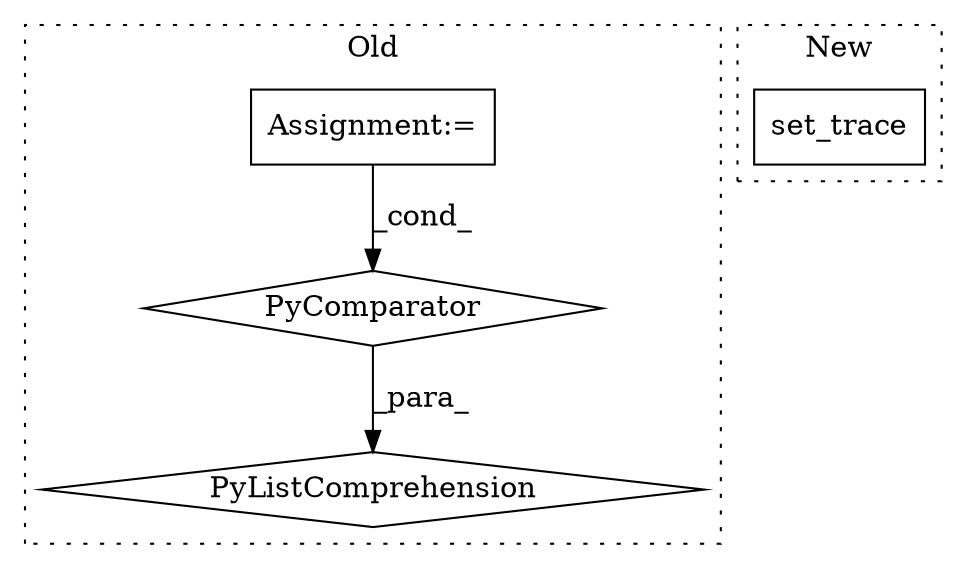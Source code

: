 digraph G {
subgraph cluster0 {
1 [label="PyListComprehension" a="109" s="6210" l="158" shape="diamond"];
3 [label="Assignment:=" a="7" s="6331" l="29" shape="box"];
4 [label="PyComparator" a="113" s="6331" l="29" shape="diamond"];
label = "Old";
style="dotted";
}
subgraph cluster1 {
2 [label="set_trace" a="32" s="7618" l="11" shape="box"];
label = "New";
style="dotted";
}
3 -> 4 [label="_cond_"];
4 -> 1 [label="_para_"];
}